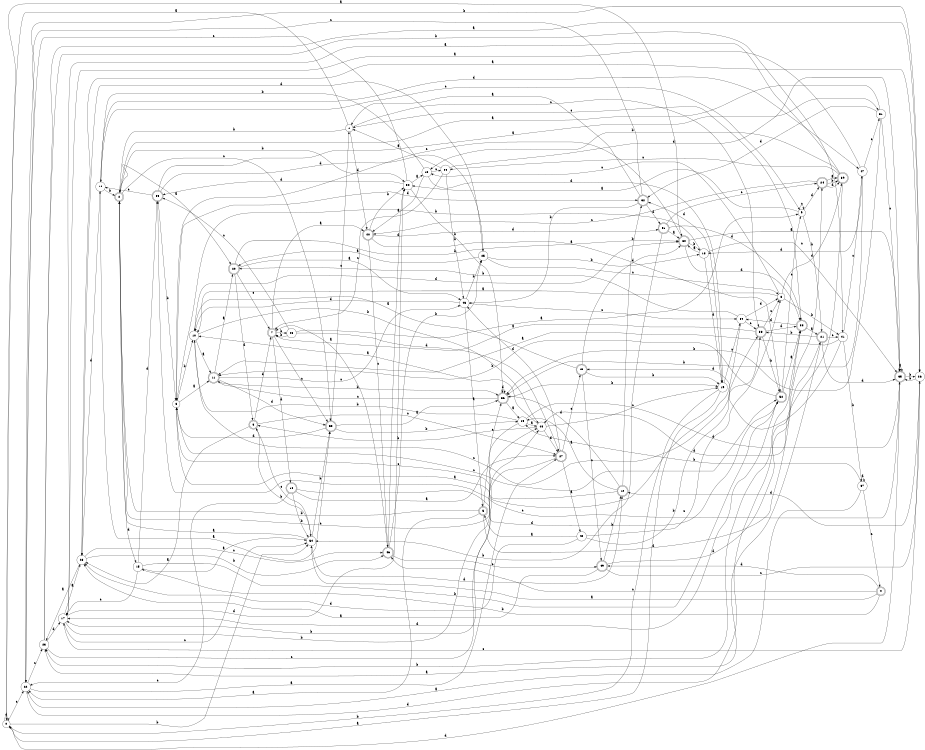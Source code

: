 digraph n46_3 {
__start0 [label="" shape="none"];

rankdir=LR;
size="8,5";

s0 [style="filled", color="black", fillcolor="white" shape="circle", label="0"];
s1 [style="filled", color="black", fillcolor="white" shape="circle", label="1"];
s2 [style="rounded,filled", color="black", fillcolor="white" shape="doublecircle", label="2"];
s3 [style="rounded,filled", color="black", fillcolor="white" shape="doublecircle", label="3"];
s4 [style="rounded,filled", color="black", fillcolor="white" shape="doublecircle", label="4"];
s5 [style="rounded,filled", color="black", fillcolor="white" shape="doublecircle", label="5"];
s6 [style="filled", color="black", fillcolor="white" shape="circle", label="6"];
s7 [style="rounded,filled", color="black", fillcolor="white" shape="doublecircle", label="7"];
s8 [style="filled", color="black", fillcolor="white" shape="circle", label="8"];
s9 [style="filled", color="black", fillcolor="white" shape="circle", label="9"];
s10 [style="filled", color="black", fillcolor="white" shape="circle", label="10"];
s11 [style="rounded,filled", color="black", fillcolor="white" shape="doublecircle", label="11"];
s12 [style="rounded,filled", color="black", fillcolor="white" shape="doublecircle", label="12"];
s13 [style="filled", color="black", fillcolor="white" shape="circle", label="13"];
s14 [style="filled", color="black", fillcolor="white" shape="circle", label="14"];
s15 [style="filled", color="black", fillcolor="white" shape="circle", label="15"];
s16 [style="rounded,filled", color="black", fillcolor="white" shape="doublecircle", label="16"];
s17 [style="filled", color="black", fillcolor="white" shape="circle", label="17"];
s18 [style="filled", color="black", fillcolor="white" shape="circle", label="18"];
s19 [style="filled", color="black", fillcolor="white" shape="circle", label="19"];
s20 [style="rounded,filled", color="black", fillcolor="white" shape="doublecircle", label="20"];
s21 [style="rounded,filled", color="black", fillcolor="white" shape="doublecircle", label="21"];
s22 [style="filled", color="black", fillcolor="white" shape="circle", label="22"];
s23 [style="filled", color="black", fillcolor="white" shape="circle", label="23"];
s24 [style="rounded,filled", color="black", fillcolor="white" shape="doublecircle", label="24"];
s25 [style="filled", color="black", fillcolor="white" shape="circle", label="25"];
s26 [style="filled", color="black", fillcolor="white" shape="circle", label="26"];
s27 [style="rounded,filled", color="black", fillcolor="white" shape="doublecircle", label="27"];
s28 [style="filled", color="black", fillcolor="white" shape="circle", label="28"];
s29 [style="filled", color="black", fillcolor="white" shape="circle", label="29"];
s30 [style="rounded,filled", color="black", fillcolor="white" shape="doublecircle", label="30"];
s31 [style="filled", color="black", fillcolor="white" shape="circle", label="31"];
s32 [style="rounded,filled", color="black", fillcolor="white" shape="doublecircle", label="32"];
s33 [style="rounded,filled", color="black", fillcolor="white" shape="doublecircle", label="33"];
s34 [style="filled", color="black", fillcolor="white" shape="circle", label="34"];
s35 [style="rounded,filled", color="black", fillcolor="white" shape="doublecircle", label="35"];
s36 [style="rounded,filled", color="black", fillcolor="white" shape="doublecircle", label="36"];
s37 [style="filled", color="black", fillcolor="white" shape="circle", label="37"];
s38 [style="rounded,filled", color="black", fillcolor="white" shape="doublecircle", label="38"];
s39 [style="rounded,filled", color="black", fillcolor="white" shape="doublecircle", label="39"];
s40 [style="rounded,filled", color="black", fillcolor="white" shape="doublecircle", label="40"];
s41 [style="filled", color="black", fillcolor="white" shape="circle", label="41"];
s42 [style="filled", color="black", fillcolor="white" shape="circle", label="42"];
s43 [style="filled", color="black", fillcolor="white" shape="circle", label="43"];
s44 [style="filled", color="black", fillcolor="white" shape="circle", label="44"];
s45 [style="rounded,filled", color="black", fillcolor="white" shape="doublecircle", label="45"];
s46 [style="rounded,filled", color="black", fillcolor="white" shape="doublecircle", label="46"];
s47 [style="filled", color="black", fillcolor="white" shape="circle", label="47"];
s48 [style="filled", color="black", fillcolor="white" shape="circle", label="48"];
s49 [style="rounded,filled", color="black", fillcolor="white" shape="doublecircle", label="49"];
s50 [style="filled", color="black", fillcolor="white" shape="circle", label="50"];
s51 [style="rounded,filled", color="black", fillcolor="white" shape="doublecircle", label="51"];
s52 [style="rounded,filled", color="black", fillcolor="white" shape="doublecircle", label="52"];
s53 [style="rounded,filled", color="black", fillcolor="white" shape="doublecircle", label="53"];
s54 [style="filled", color="black", fillcolor="white" shape="circle", label="54"];
s55 [style="rounded,filled", color="black", fillcolor="white" shape="doublecircle", label="55"];
s56 [style="filled", color="black", fillcolor="white" shape="circle", label="56"];
s0 -> s30 [label="a"];
s0 -> s54 [label="b"];
s0 -> s22 [label="c"];
s0 -> s0 [label="d"];
s1 -> s0 [label="a"];
s1 -> s2 [label="b"];
s1 -> s38 [label="c"];
s1 -> s40 [label="d"];
s2 -> s20 [label="a"];
s2 -> s50 [label="b"];
s2 -> s53 [label="c"];
s2 -> s15 [label="d"];
s3 -> s28 [label="a"];
s3 -> s54 [label="b"];
s3 -> s27 [label="c"];
s3 -> s7 [label="d"];
s4 -> s54 [label="a"];
s4 -> s15 [label="b"];
s4 -> s46 [label="c"];
s4 -> s49 [label="d"];
s5 -> s22 [label="a"];
s5 -> s2 [label="b"];
s5 -> s36 [label="c"];
s5 -> s21 [label="d"];
s6 -> s11 [label="a"];
s6 -> s10 [label="b"];
s6 -> s52 [label="c"];
s6 -> s32 [label="d"];
s7 -> s40 [label="a"];
s7 -> s48 [label="b"];
s7 -> s53 [label="c"];
s7 -> s16 [label="d"];
s8 -> s10 [label="a"];
s8 -> s41 [label="b"];
s8 -> s13 [label="c"];
s8 -> s39 [label="d"];
s9 -> s50 [label="a"];
s9 -> s21 [label="b"];
s9 -> s9 [label="c"];
s9 -> s24 [label="d"];
s10 -> s11 [label="a"];
s10 -> s44 [label="b"];
s10 -> s38 [label="c"];
s10 -> s30 [label="d"];
s11 -> s20 [label="a"];
s11 -> s36 [label="b"];
s11 -> s43 [label="c"];
s11 -> s53 [label="d"];
s12 -> s29 [label="a"];
s12 -> s32 [label="b"];
s12 -> s6 [label="c"];
s12 -> s36 [label="d"];
s13 -> s40 [label="a"];
s13 -> s14 [label="b"];
s13 -> s56 [label="c"];
s13 -> s19 [label="d"];
s14 -> s53 [label="a"];
s14 -> s2 [label="b"];
s14 -> s9 [label="c"];
s14 -> s47 [label="d"];
s15 -> s54 [label="a"];
s15 -> s52 [label="b"];
s15 -> s17 [label="c"];
s15 -> s55 [label="d"];
s16 -> s27 [label="a"];
s16 -> s54 [label="b"];
s16 -> s22 [label="c"];
s16 -> s52 [label="d"];
s17 -> s28 [label="a"];
s17 -> s44 [label="b"];
s17 -> s54 [label="c"];
s17 -> s50 [label="d"];
s18 -> s30 [label="a"];
s18 -> s6 [label="b"];
s18 -> s35 [label="c"];
s18 -> s19 [label="d"];
s19 -> s0 [label="a"];
s19 -> s0 [label="b"];
s19 -> s34 [label="c"];
s19 -> s32 [label="d"];
s20 -> s43 [label="a"];
s20 -> s30 [label="b"];
s20 -> s7 [label="c"];
s20 -> s3 [label="d"];
s21 -> s23 [label="a"];
s21 -> s38 [label="b"];
s21 -> s41 [label="c"];
s21 -> s35 [label="d"];
s22 -> s27 [label="a"];
s22 -> s26 [label="b"];
s22 -> s23 [label="c"];
s22 -> s33 [label="d"];
s23 -> s26 [label="a"];
s23 -> s41 [label="b"];
s23 -> s44 [label="c"];
s23 -> s17 [label="d"];
s24 -> s39 [label="a"];
s24 -> s39 [label="b"];
s24 -> s40 [label="c"];
s24 -> s39 [label="d"];
s25 -> s20 [label="a"];
s25 -> s18 [label="b"];
s25 -> s8 [label="c"];
s25 -> s28 [label="d"];
s26 -> s28 [label="a"];
s26 -> s35 [label="b"];
s26 -> s17 [label="c"];
s26 -> s12 [label="d"];
s27 -> s42 [label="a"];
s27 -> s17 [label="b"];
s27 -> s45 [label="c"];
s27 -> s43 [label="d"];
s28 -> s23 [label="a"];
s28 -> s46 [label="b"];
s28 -> s46 [label="c"];
s28 -> s14 [label="d"];
s29 -> s44 [label="a"];
s29 -> s10 [label="b"];
s29 -> s2 [label="c"];
s29 -> s35 [label="d"];
s30 -> s35 [label="a"];
s30 -> s18 [label="b"];
s30 -> s6 [label="c"];
s30 -> s33 [label="d"];
s31 -> s2 [label="a"];
s31 -> s36 [label="b"];
s31 -> s35 [label="c"];
s31 -> s32 [label="d"];
s32 -> s1 [label="a"];
s32 -> s43 [label="b"];
s32 -> s22 [label="c"];
s32 -> s51 [label="d"];
s33 -> s21 [label="a"];
s33 -> s23 [label="b"];
s33 -> s1 [label="c"];
s33 -> s34 [label="d"];
s34 -> s6 [label="a"];
s34 -> s20 [label="b"];
s34 -> s38 [label="c"];
s34 -> s8 [label="d"];
s35 -> s35 [label="a"];
s35 -> s26 [label="b"];
s35 -> s55 [label="c"];
s35 -> s0 [label="d"];
s36 -> s29 [label="a"];
s36 -> s19 [label="b"];
s36 -> s11 [label="c"];
s36 -> s36 [label="d"];
s37 -> s22 [label="a"];
s37 -> s29 [label="b"];
s37 -> s4 [label="c"];
s37 -> s37 [label="d"];
s38 -> s7 [label="a"];
s38 -> s52 [label="b"];
s38 -> s8 [label="c"];
s38 -> s33 [label="d"];
s39 -> s17 [label="a"];
s39 -> s13 [label="b"];
s39 -> s56 [label="c"];
s39 -> s44 [label="d"];
s40 -> s52 [label="a"];
s40 -> s50 [label="b"];
s40 -> s46 [label="c"];
s40 -> s51 [label="d"];
s41 -> s11 [label="a"];
s41 -> s37 [label="b"];
s41 -> s47 [label="c"];
s41 -> s45 [label="d"];
s42 -> s5 [label="a"];
s42 -> s38 [label="b"];
s42 -> s8 [label="c"];
s42 -> s28 [label="d"];
s43 -> s5 [label="a"];
s43 -> s25 [label="b"];
s43 -> s34 [label="c"];
s43 -> s10 [label="d"];
s44 -> s10 [label="a"];
s44 -> s3 [label="b"];
s44 -> s19 [label="c"];
s44 -> s27 [label="d"];
s45 -> s10 [label="a"];
s45 -> s19 [label="b"];
s45 -> s49 [label="c"];
s45 -> s30 [label="d"];
s46 -> s7 [label="a"];
s46 -> s25 [label="b"];
s46 -> s49 [label="c"];
s46 -> s50 [label="d"];
s47 -> s17 [label="a"];
s47 -> s36 [label="b"];
s47 -> s31 [label="c"];
s47 -> s18 [label="d"];
s48 -> s9 [label="a"];
s48 -> s7 [label="b"];
s48 -> s55 [label="c"];
s48 -> s27 [label="d"];
s49 -> s28 [label="a"];
s49 -> s12 [label="b"];
s49 -> s26 [label="c"];
s49 -> s24 [label="d"];
s50 -> s13 [label="a"];
s50 -> s36 [label="b"];
s50 -> s22 [label="c"];
s50 -> s55 [label="d"];
s51 -> s30 [label="a"];
s51 -> s54 [label="b"];
s51 -> s24 [label="c"];
s51 -> s33 [label="d"];
s52 -> s33 [label="a"];
s52 -> s11 [label="b"];
s52 -> s9 [label="c"];
s52 -> s17 [label="d"];
s53 -> s36 [label="a"];
s53 -> s29 [label="b"];
s53 -> s1 [label="c"];
s53 -> s6 [label="d"];
s54 -> s2 [label="a"];
s54 -> s53 [label="b"];
s54 -> s3 [label="c"];
s54 -> s12 [label="d"];
s55 -> s31 [label="a"];
s55 -> s6 [label="b"];
s55 -> s14 [label="c"];
s55 -> s25 [label="d"];
s56 -> s1 [label="a"];
s56 -> s43 [label="b"];
s56 -> s7 [label="c"];
s56 -> s35 [label="d"];

}